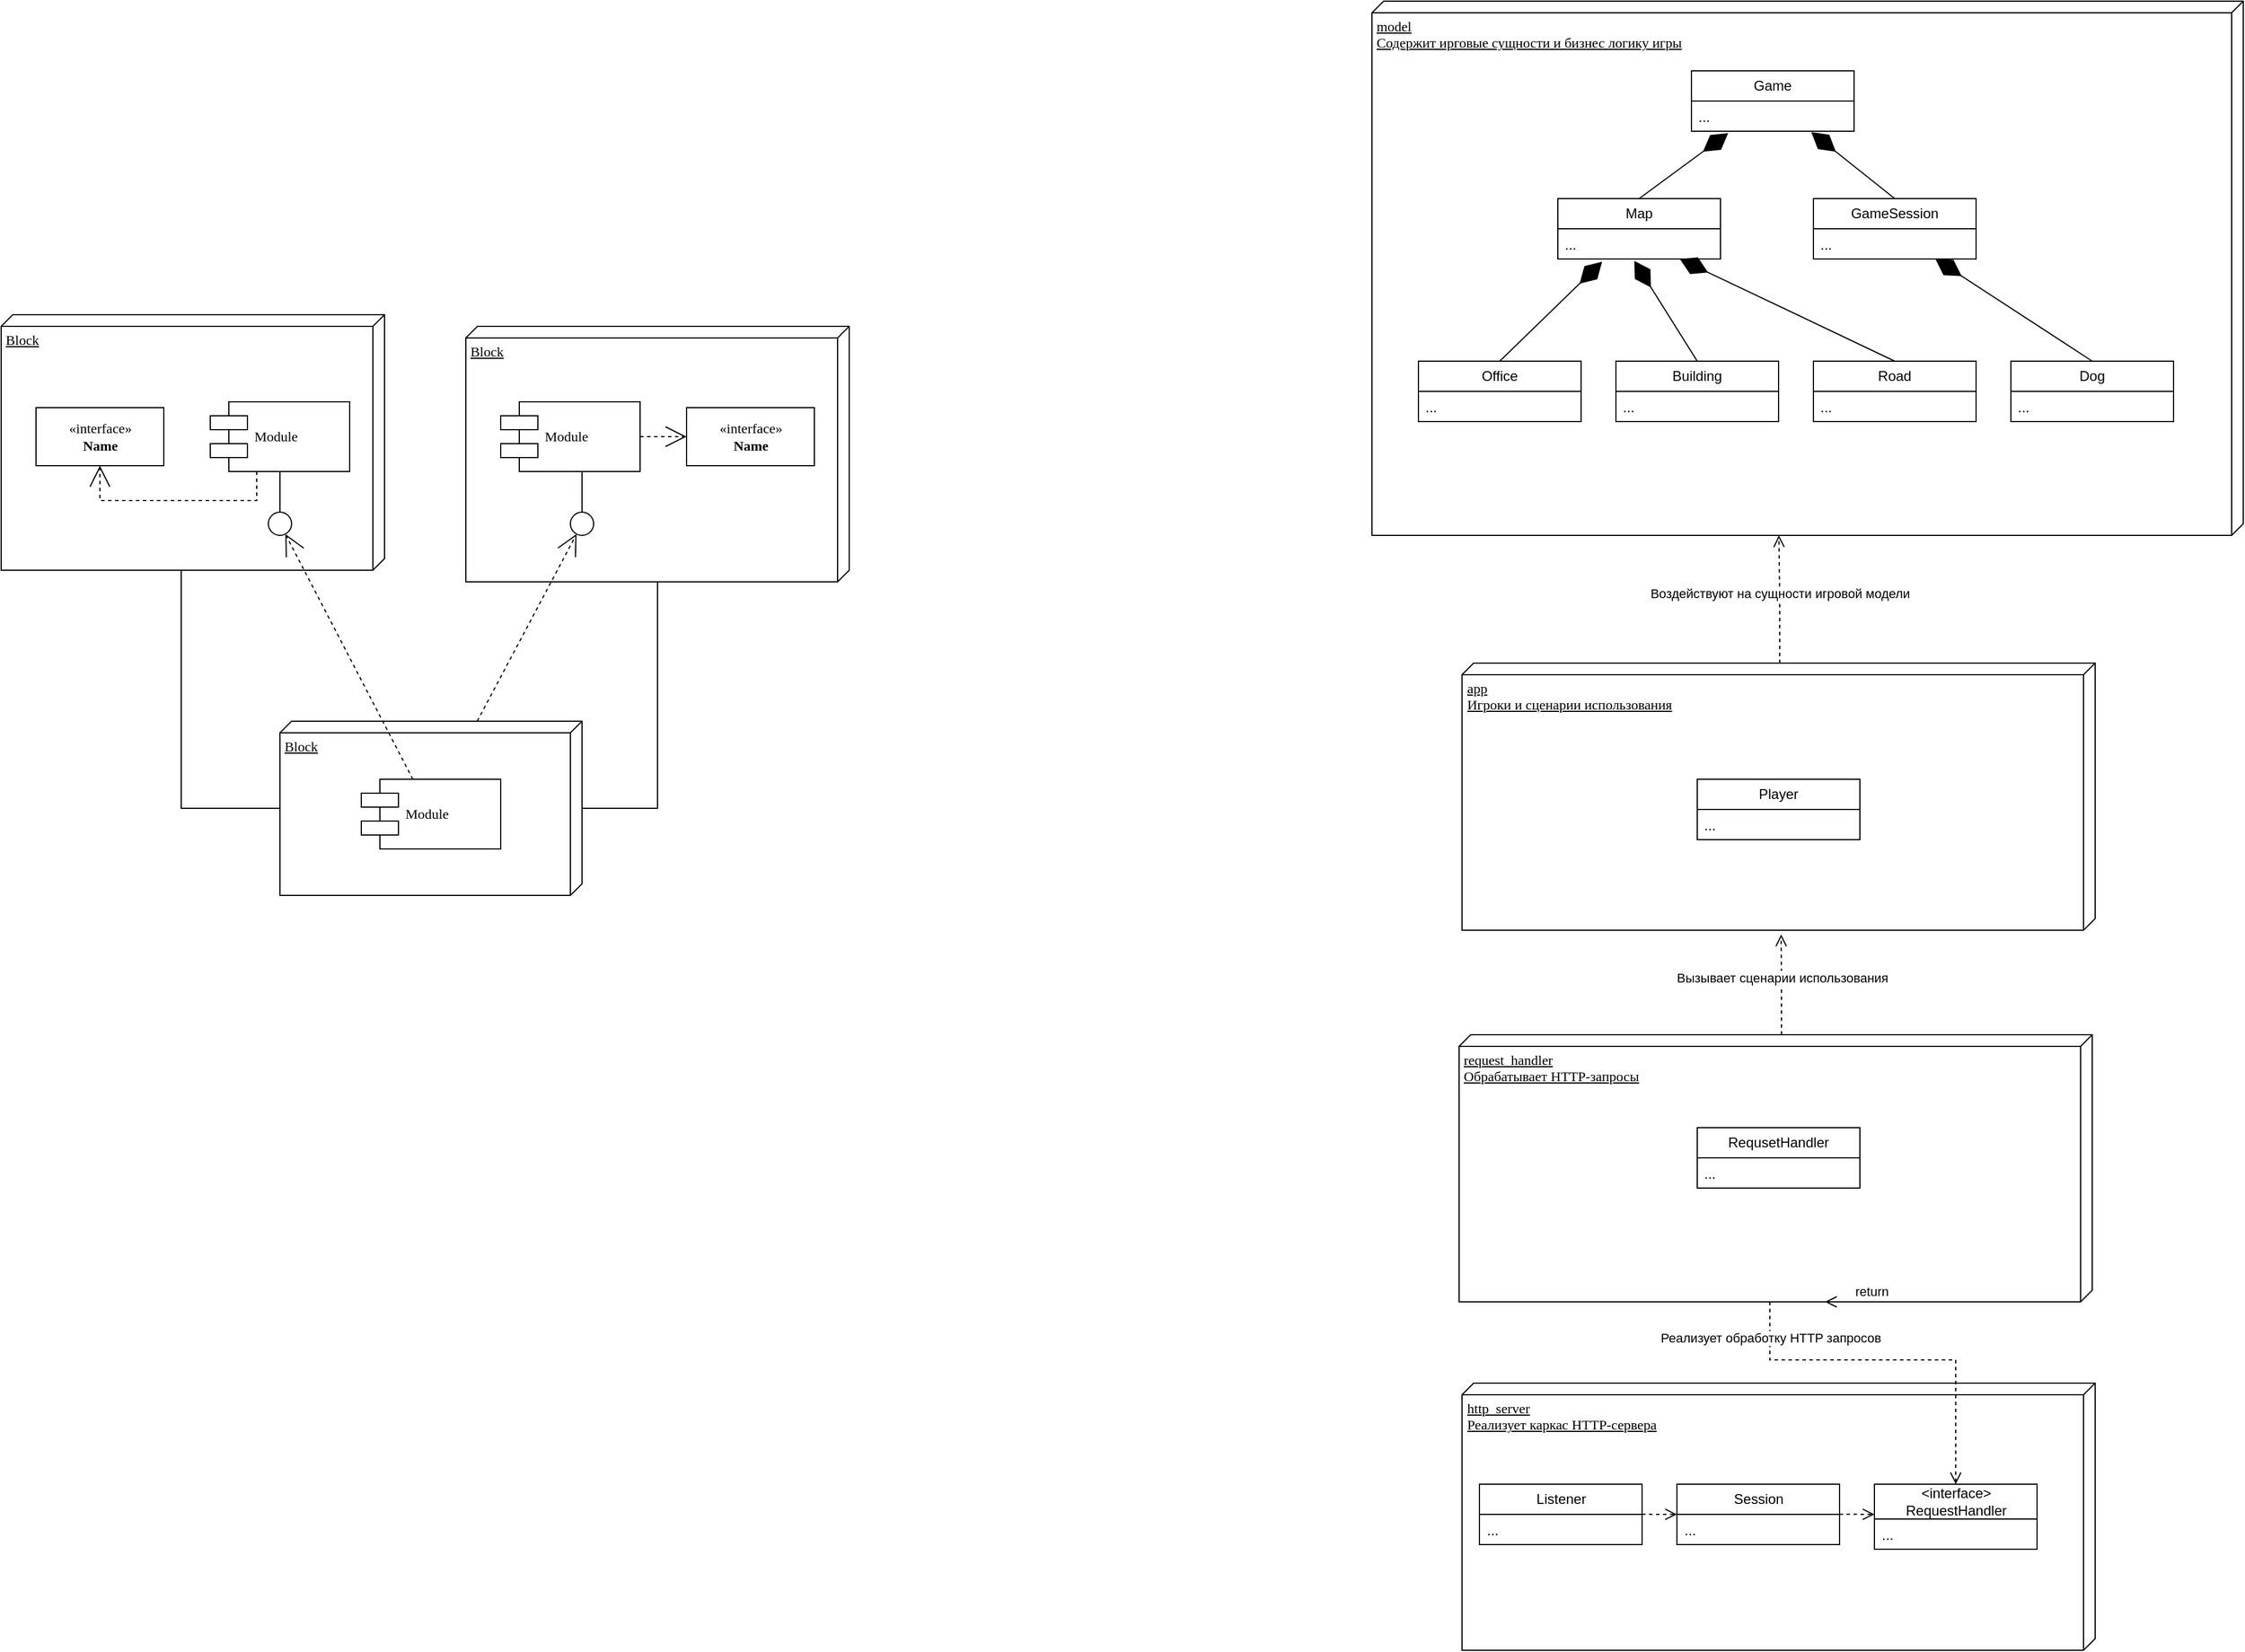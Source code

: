 <mxfile version="21.4.0" type="device">
  <diagram name="Page-1" id="5f0bae14-7c28-e335-631c-24af17079c00">
    <mxGraphModel dx="4945" dy="2050" grid="1" gridSize="10" guides="1" tooltips="1" connect="1" arrows="1" fold="1" page="1" pageScale="1" pageWidth="1100" pageHeight="850" background="none" math="0" shadow="0">
      <root>
        <mxCell id="0" />
        <mxCell id="1" parent="0" />
        <mxCell id="39150e848f15840c-1" value="Block" style="verticalAlign=top;align=left;spacingTop=8;spacingLeft=2;spacingRight=12;shape=cube;size=10;direction=south;fontStyle=4;html=1;rounded=0;shadow=0;comic=0;labelBackgroundColor=none;strokeWidth=1;fontFamily=Verdana;fontSize=12" parent="1" vertex="1">
          <mxGeometry x="-1160" y="340" width="330" height="220" as="geometry" />
        </mxCell>
        <mxCell id="39150e848f15840c-2" value="Block" style="verticalAlign=top;align=left;spacingTop=8;spacingLeft=2;spacingRight=12;shape=cube;size=10;direction=south;fontStyle=4;html=1;rounded=0;shadow=0;comic=0;labelBackgroundColor=none;strokeWidth=1;fontFamily=Verdana;fontSize=12" parent="1" vertex="1">
          <mxGeometry x="-760" y="350" width="330" height="220" as="geometry" />
        </mxCell>
        <mxCell id="39150e848f15840c-3" value="Block" style="verticalAlign=top;align=left;spacingTop=8;spacingLeft=2;spacingRight=12;shape=cube;size=10;direction=south;fontStyle=4;html=1;rounded=0;shadow=0;comic=0;labelBackgroundColor=none;strokeWidth=1;fontFamily=Verdana;fontSize=12" parent="1" vertex="1">
          <mxGeometry x="-920" y="690" width="260" height="150" as="geometry" />
        </mxCell>
        <mxCell id="39150e848f15840c-4" value="&amp;laquo;interface&amp;raquo;&lt;br&gt;&lt;b&gt;Name&lt;/b&gt;" style="html=1;rounded=0;shadow=0;comic=0;labelBackgroundColor=none;strokeWidth=1;fontFamily=Verdana;fontSize=12;align=center;" parent="1" vertex="1">
          <mxGeometry x="-1130" y="420" width="110" height="50" as="geometry" />
        </mxCell>
        <mxCell id="39150e848f15840c-5" value="Module" style="shape=component;align=left;spacingLeft=36;rounded=0;shadow=0;comic=0;labelBackgroundColor=none;strokeWidth=1;fontFamily=Verdana;fontSize=12;html=1;" parent="1" vertex="1">
          <mxGeometry x="-980" y="415" width="120" height="60" as="geometry" />
        </mxCell>
        <mxCell id="39150e848f15840c-6" value="" style="ellipse;whiteSpace=wrap;html=1;rounded=0;shadow=0;comic=0;labelBackgroundColor=none;strokeWidth=1;fontFamily=Verdana;fontSize=12;align=center;" parent="1" vertex="1">
          <mxGeometry x="-930" y="510" width="20" height="20" as="geometry" />
        </mxCell>
        <mxCell id="39150e848f15840c-7" value="Module" style="shape=component;align=left;spacingLeft=36;rounded=0;shadow=0;comic=0;labelBackgroundColor=none;strokeWidth=1;fontFamily=Verdana;fontSize=12;html=1;" parent="1" vertex="1">
          <mxGeometry x="-730" y="415" width="120" height="60" as="geometry" />
        </mxCell>
        <mxCell id="39150e848f15840c-8" value="&amp;laquo;interface&amp;raquo;&lt;br&gt;&lt;b&gt;Name&lt;/b&gt;" style="html=1;rounded=0;shadow=0;comic=0;labelBackgroundColor=none;strokeWidth=1;fontFamily=Verdana;fontSize=12;align=center;" parent="1" vertex="1">
          <mxGeometry x="-570" y="420" width="110" height="50" as="geometry" />
        </mxCell>
        <mxCell id="39150e848f15840c-9" value="" style="ellipse;whiteSpace=wrap;html=1;rounded=0;shadow=0;comic=0;labelBackgroundColor=none;strokeWidth=1;fontFamily=Verdana;fontSize=12;align=center;" parent="1" vertex="1">
          <mxGeometry x="-670" y="510" width="20" height="20" as="geometry" />
        </mxCell>
        <mxCell id="39150e848f15840c-10" value="Module" style="shape=component;align=left;spacingLeft=36;rounded=0;shadow=0;comic=0;labelBackgroundColor=none;strokeWidth=1;fontFamily=Verdana;fontSize=12;html=1;" parent="1" vertex="1">
          <mxGeometry x="-850" y="740" width="120" height="60" as="geometry" />
        </mxCell>
        <mxCell id="39150e848f15840c-11" style="edgeStyle=none;rounded=0;html=1;dashed=1;labelBackgroundColor=none;startArrow=none;startFill=0;startSize=8;endArrow=open;endFill=0;endSize=16;fontFamily=Verdana;fontSize=12;" parent="1" source="39150e848f15840c-10" target="39150e848f15840c-6" edge="1">
          <mxGeometry relative="1" as="geometry" />
        </mxCell>
        <mxCell id="39150e848f15840c-12" style="edgeStyle=none;rounded=0;html=1;dashed=1;labelBackgroundColor=none;startArrow=none;startFill=0;startSize=8;endArrow=open;endFill=0;endSize=16;fontFamily=Verdana;fontSize=12;" parent="1" source="39150e848f15840c-3" target="39150e848f15840c-9" edge="1">
          <mxGeometry relative="1" as="geometry" />
        </mxCell>
        <mxCell id="39150e848f15840c-13" style="edgeStyle=elbowEdgeStyle;rounded=0;html=1;labelBackgroundColor=none;startArrow=none;startFill=0;startSize=8;endArrow=none;endFill=0;endSize=16;fontFamily=Verdana;fontSize=12;" parent="1" source="39150e848f15840c-9" target="39150e848f15840c-7" edge="1">
          <mxGeometry relative="1" as="geometry" />
        </mxCell>
        <mxCell id="39150e848f15840c-14" style="edgeStyle=elbowEdgeStyle;rounded=0;html=1;labelBackgroundColor=none;startArrow=none;startFill=0;startSize=8;endArrow=none;endFill=0;endSize=16;fontFamily=Verdana;fontSize=12;" parent="1" source="39150e848f15840c-6" target="39150e848f15840c-5" edge="1">
          <mxGeometry relative="1" as="geometry" />
        </mxCell>
        <mxCell id="39150e848f15840c-15" style="edgeStyle=orthogonalEdgeStyle;rounded=0;html=1;labelBackgroundColor=none;startArrow=none;startFill=0;startSize=8;endArrow=open;endFill=0;endSize=16;fontFamily=Verdana;fontSize=12;dashed=1;" parent="1" source="39150e848f15840c-5" target="39150e848f15840c-4" edge="1">
          <mxGeometry relative="1" as="geometry">
            <Array as="points">
              <mxPoint x="-940" y="500" />
              <mxPoint x="-1075" y="500" />
            </Array>
          </mxGeometry>
        </mxCell>
        <mxCell id="39150e848f15840c-16" style="edgeStyle=orthogonalEdgeStyle;rounded=0;html=1;dashed=1;labelBackgroundColor=none;startArrow=none;startFill=0;startSize=8;endArrow=open;endFill=0;endSize=16;fontFamily=Verdana;fontSize=12;" parent="1" source="39150e848f15840c-7" target="39150e848f15840c-8" edge="1">
          <mxGeometry relative="1" as="geometry" />
        </mxCell>
        <mxCell id="39150e848f15840c-17" style="edgeStyle=orthogonalEdgeStyle;rounded=0;html=1;labelBackgroundColor=none;startArrow=none;startFill=0;startSize=8;endArrow=none;endFill=0;endSize=16;fontFamily=Verdana;fontSize=12;" parent="1" source="39150e848f15840c-3" target="39150e848f15840c-2" edge="1">
          <mxGeometry relative="1" as="geometry">
            <Array as="points">
              <mxPoint x="-595" y="765" />
            </Array>
          </mxGeometry>
        </mxCell>
        <mxCell id="39150e848f15840c-18" style="edgeStyle=orthogonalEdgeStyle;rounded=0;html=1;labelBackgroundColor=none;startArrow=none;startFill=0;startSize=8;endArrow=none;endFill=0;endSize=16;fontFamily=Verdana;fontSize=12;" parent="1" source="39150e848f15840c-3" target="39150e848f15840c-1" edge="1">
          <mxGeometry relative="1" as="geometry">
            <Array as="points">
              <mxPoint x="-1005" y="765" />
            </Array>
          </mxGeometry>
        </mxCell>
        <mxCell id="SQ1B-HtEB6s-HyAY4ZvZ-1" value="model&lt;br&gt;Содержит ирговые сущности и бизнес логику игры" style="verticalAlign=top;align=left;spacingTop=8;spacingLeft=2;spacingRight=12;shape=cube;size=10;direction=south;fontStyle=4;html=1;rounded=0;shadow=0;comic=0;labelBackgroundColor=none;strokeWidth=1;fontFamily=Verdana;fontSize=12" vertex="1" parent="1">
          <mxGeometry x="20" y="70" width="750" height="460" as="geometry" />
        </mxCell>
        <mxCell id="SQ1B-HtEB6s-HyAY4ZvZ-18" value="Game" style="swimlane;fontStyle=0;childLayout=stackLayout;horizontal=1;startSize=26;fillColor=none;horizontalStack=0;resizeParent=1;resizeParentMax=0;resizeLast=0;collapsible=1;marginBottom=0;whiteSpace=wrap;html=1;" vertex="1" parent="1">
          <mxGeometry x="295" y="130" width="140" height="52" as="geometry">
            <mxRectangle x="295" y="130" width="70" height="30" as="alternateBounds" />
          </mxGeometry>
        </mxCell>
        <mxCell id="SQ1B-HtEB6s-HyAY4ZvZ-19" value="..." style="text;strokeColor=none;fillColor=none;align=left;verticalAlign=top;spacingLeft=4;spacingRight=4;overflow=hidden;rotatable=0;points=[[0,0.5],[1,0.5]];portConstraint=eastwest;whiteSpace=wrap;html=1;" vertex="1" parent="SQ1B-HtEB6s-HyAY4ZvZ-18">
          <mxGeometry y="26" width="140" height="26" as="geometry" />
        </mxCell>
        <mxCell id="SQ1B-HtEB6s-HyAY4ZvZ-36" value="Map" style="swimlane;fontStyle=0;childLayout=stackLayout;horizontal=1;startSize=26;fillColor=none;horizontalStack=0;resizeParent=1;resizeParentMax=0;resizeLast=0;collapsible=1;marginBottom=0;whiteSpace=wrap;html=1;" vertex="1" parent="1">
          <mxGeometry x="180" y="240" width="140" height="52" as="geometry">
            <mxRectangle x="295" y="130" width="70" height="30" as="alternateBounds" />
          </mxGeometry>
        </mxCell>
        <mxCell id="SQ1B-HtEB6s-HyAY4ZvZ-37" value="..." style="text;strokeColor=none;fillColor=none;align=left;verticalAlign=top;spacingLeft=4;spacingRight=4;overflow=hidden;rotatable=0;points=[[0,0.5],[1,0.5]];portConstraint=eastwest;whiteSpace=wrap;html=1;" vertex="1" parent="SQ1B-HtEB6s-HyAY4ZvZ-36">
          <mxGeometry y="26" width="140" height="26" as="geometry" />
        </mxCell>
        <mxCell id="SQ1B-HtEB6s-HyAY4ZvZ-39" value="" style="endArrow=diamondThin;endFill=1;endSize=24;html=1;rounded=0;exitX=0.5;exitY=0;exitDx=0;exitDy=0;entryX=0.226;entryY=1.062;entryDx=0;entryDy=0;entryPerimeter=0;" edge="1" parent="1" source="SQ1B-HtEB6s-HyAY4ZvZ-36" target="SQ1B-HtEB6s-HyAY4ZvZ-19">
          <mxGeometry width="160" relative="1" as="geometry">
            <mxPoint x="240" y="220" as="sourcePoint" />
            <mxPoint x="400" y="220" as="targetPoint" />
            <Array as="points" />
          </mxGeometry>
        </mxCell>
        <mxCell id="SQ1B-HtEB6s-HyAY4ZvZ-41" value="GameSession" style="swimlane;fontStyle=0;childLayout=stackLayout;horizontal=1;startSize=26;fillColor=none;horizontalStack=0;resizeParent=1;resizeParentMax=0;resizeLast=0;collapsible=1;marginBottom=0;whiteSpace=wrap;html=1;" vertex="1" parent="1">
          <mxGeometry x="400" y="240" width="140" height="52" as="geometry">
            <mxRectangle x="295" y="130" width="70" height="30" as="alternateBounds" />
          </mxGeometry>
        </mxCell>
        <mxCell id="SQ1B-HtEB6s-HyAY4ZvZ-42" value="..." style="text;strokeColor=none;fillColor=none;align=left;verticalAlign=top;spacingLeft=4;spacingRight=4;overflow=hidden;rotatable=0;points=[[0,0.5],[1,0.5]];portConstraint=eastwest;whiteSpace=wrap;html=1;" vertex="1" parent="SQ1B-HtEB6s-HyAY4ZvZ-41">
          <mxGeometry y="26" width="140" height="26" as="geometry" />
        </mxCell>
        <mxCell id="SQ1B-HtEB6s-HyAY4ZvZ-43" value="" style="endArrow=diamondThin;endFill=1;endSize=24;html=1;rounded=0;exitX=0.5;exitY=0;exitDx=0;exitDy=0;entryX=0.737;entryY=1.031;entryDx=0;entryDy=0;entryPerimeter=0;" edge="1" parent="1" source="SQ1B-HtEB6s-HyAY4ZvZ-41" target="SQ1B-HtEB6s-HyAY4ZvZ-19">
          <mxGeometry width="160" relative="1" as="geometry">
            <mxPoint x="280" y="230" as="sourcePoint" />
            <mxPoint x="440" y="230" as="targetPoint" />
          </mxGeometry>
        </mxCell>
        <mxCell id="SQ1B-HtEB6s-HyAY4ZvZ-45" value="app&lt;br&gt;Игроки и сценарии использования" style="verticalAlign=top;align=left;spacingTop=8;spacingLeft=2;spacingRight=12;shape=cube;size=10;direction=south;fontStyle=4;html=1;rounded=0;shadow=0;comic=0;labelBackgroundColor=none;strokeWidth=1;fontFamily=Verdana;fontSize=12" vertex="1" parent="1">
          <mxGeometry x="97.5" y="640" width="545" height="230" as="geometry" />
        </mxCell>
        <mxCell id="SQ1B-HtEB6s-HyAY4ZvZ-46" value="Player" style="swimlane;fontStyle=0;childLayout=stackLayout;horizontal=1;startSize=26;fillColor=none;horizontalStack=0;resizeParent=1;resizeParentMax=0;resizeLast=0;collapsible=1;marginBottom=0;whiteSpace=wrap;html=1;" vertex="1" parent="1">
          <mxGeometry x="300" y="740" width="140" height="52" as="geometry">
            <mxRectangle x="295" y="130" width="70" height="30" as="alternateBounds" />
          </mxGeometry>
        </mxCell>
        <mxCell id="SQ1B-HtEB6s-HyAY4ZvZ-47" value="..." style="text;strokeColor=none;fillColor=none;align=left;verticalAlign=top;spacingLeft=4;spacingRight=4;overflow=hidden;rotatable=0;points=[[0,0.5],[1,0.5]];portConstraint=eastwest;whiteSpace=wrap;html=1;" vertex="1" parent="SQ1B-HtEB6s-HyAY4ZvZ-46">
          <mxGeometry y="26" width="140" height="26" as="geometry" />
        </mxCell>
        <mxCell id="SQ1B-HtEB6s-HyAY4ZvZ-52" value="request_handler&lt;br&gt;Обрабатывает HTTP-запросы" style="verticalAlign=top;align=left;spacingTop=8;spacingLeft=2;spacingRight=12;shape=cube;size=10;direction=south;fontStyle=4;html=1;rounded=0;shadow=0;comic=0;labelBackgroundColor=none;strokeWidth=1;fontFamily=Verdana;fontSize=12" vertex="1" parent="1">
          <mxGeometry x="95" y="960" width="545" height="230" as="geometry" />
        </mxCell>
        <mxCell id="SQ1B-HtEB6s-HyAY4ZvZ-53" value="RequsetHandler" style="swimlane;fontStyle=0;childLayout=stackLayout;horizontal=1;startSize=26;fillColor=none;horizontalStack=0;resizeParent=1;resizeParentMax=0;resizeLast=0;collapsible=1;marginBottom=0;whiteSpace=wrap;html=1;" vertex="1" parent="1">
          <mxGeometry x="300" y="1040" width="140" height="52" as="geometry">
            <mxRectangle x="295" y="130" width="70" height="30" as="alternateBounds" />
          </mxGeometry>
        </mxCell>
        <mxCell id="SQ1B-HtEB6s-HyAY4ZvZ-54" value="..." style="text;strokeColor=none;fillColor=none;align=left;verticalAlign=top;spacingLeft=4;spacingRight=4;overflow=hidden;rotatable=0;points=[[0,0.5],[1,0.5]];portConstraint=eastwest;whiteSpace=wrap;html=1;" vertex="1" parent="SQ1B-HtEB6s-HyAY4ZvZ-53">
          <mxGeometry y="26" width="140" height="26" as="geometry" />
        </mxCell>
        <mxCell id="SQ1B-HtEB6s-HyAY4ZvZ-55" value="http_server&lt;br&gt;Реализует каркас HTTP-сервера" style="verticalAlign=top;align=left;spacingTop=8;spacingLeft=2;spacingRight=12;shape=cube;size=10;direction=south;fontStyle=4;html=1;rounded=0;shadow=0;comic=0;labelBackgroundColor=none;strokeWidth=1;fontFamily=Verdana;fontSize=12" vertex="1" parent="1">
          <mxGeometry x="97.5" y="1260" width="545" height="230" as="geometry" />
        </mxCell>
        <mxCell id="SQ1B-HtEB6s-HyAY4ZvZ-56" value="&amp;lt;interface&amp;gt;&lt;br&gt;RequestHandler" style="swimlane;fontStyle=0;childLayout=stackLayout;horizontal=1;startSize=30;fillColor=none;horizontalStack=0;resizeParent=1;resizeParentMax=0;resizeLast=0;collapsible=1;marginBottom=0;whiteSpace=wrap;html=1;" vertex="1" parent="1">
          <mxGeometry x="452.5" y="1347" width="140" height="56" as="geometry">
            <mxRectangle x="295" y="130" width="70" height="30" as="alternateBounds" />
          </mxGeometry>
        </mxCell>
        <mxCell id="SQ1B-HtEB6s-HyAY4ZvZ-57" value="..." style="text;strokeColor=none;fillColor=none;align=left;verticalAlign=top;spacingLeft=4;spacingRight=4;overflow=hidden;rotatable=0;points=[[0,0.5],[1,0.5]];portConstraint=eastwest;whiteSpace=wrap;html=1;" vertex="1" parent="SQ1B-HtEB6s-HyAY4ZvZ-56">
          <mxGeometry y="30" width="140" height="26" as="geometry" />
        </mxCell>
        <mxCell id="SQ1B-HtEB6s-HyAY4ZvZ-58" value="Session" style="swimlane;fontStyle=0;childLayout=stackLayout;horizontal=1;startSize=26;fillColor=none;horizontalStack=0;resizeParent=1;resizeParentMax=0;resizeLast=0;collapsible=1;marginBottom=0;whiteSpace=wrap;html=1;" vertex="1" parent="1">
          <mxGeometry x="282.5" y="1347" width="140" height="52" as="geometry">
            <mxRectangle x="295" y="130" width="70" height="30" as="alternateBounds" />
          </mxGeometry>
        </mxCell>
        <mxCell id="SQ1B-HtEB6s-HyAY4ZvZ-59" value="..." style="text;strokeColor=none;fillColor=none;align=left;verticalAlign=top;spacingLeft=4;spacingRight=4;overflow=hidden;rotatable=0;points=[[0,0.5],[1,0.5]];portConstraint=eastwest;whiteSpace=wrap;html=1;" vertex="1" parent="SQ1B-HtEB6s-HyAY4ZvZ-58">
          <mxGeometry y="26" width="140" height="26" as="geometry" />
        </mxCell>
        <mxCell id="SQ1B-HtEB6s-HyAY4ZvZ-60" value="Listener" style="swimlane;fontStyle=0;childLayout=stackLayout;horizontal=1;startSize=26;fillColor=none;horizontalStack=0;resizeParent=1;resizeParentMax=0;resizeLast=0;collapsible=1;marginBottom=0;whiteSpace=wrap;html=1;" vertex="1" parent="1">
          <mxGeometry x="112.5" y="1347" width="140" height="52" as="geometry">
            <mxRectangle x="295" y="130" width="70" height="30" as="alternateBounds" />
          </mxGeometry>
        </mxCell>
        <mxCell id="SQ1B-HtEB6s-HyAY4ZvZ-61" value="..." style="text;strokeColor=none;fillColor=none;align=left;verticalAlign=top;spacingLeft=4;spacingRight=4;overflow=hidden;rotatable=0;points=[[0,0.5],[1,0.5]];portConstraint=eastwest;whiteSpace=wrap;html=1;" vertex="1" parent="SQ1B-HtEB6s-HyAY4ZvZ-60">
          <mxGeometry y="26" width="140" height="26" as="geometry" />
        </mxCell>
        <mxCell id="SQ1B-HtEB6s-HyAY4ZvZ-62" value="Реализует обработку HTTP запросов" style="html=1;verticalAlign=bottom;endArrow=open;dashed=1;endSize=8;edgeStyle=elbowEdgeStyle;elbow=vertical;curved=0;rounded=0;exitX=0;exitY=0;exitDx=230;exitDy=277.5;exitPerimeter=0;" edge="1" parent="1" source="SQ1B-HtEB6s-HyAY4ZvZ-52" target="SQ1B-HtEB6s-HyAY4ZvZ-56">
          <mxGeometry x="-0.748" relative="1" as="geometry">
            <mxPoint x="402.5" y="1220" as="sourcePoint" />
            <mxPoint x="322.5" y="1220" as="targetPoint" />
            <Array as="points">
              <mxPoint x="442.5" y="1240" />
            </Array>
            <mxPoint as="offset" />
          </mxGeometry>
        </mxCell>
        <mxCell id="SQ1B-HtEB6s-HyAY4ZvZ-63" value="" style="html=1;verticalAlign=bottom;endArrow=open;dashed=1;endSize=8;edgeStyle=elbowEdgeStyle;elbow=vertical;curved=0;rounded=0;entryX=0;entryY=0.5;entryDx=0;entryDy=0;" edge="1" parent="1" target="SQ1B-HtEB6s-HyAY4ZvZ-58">
          <mxGeometry x="-0.6" y="30" relative="1" as="geometry">
            <mxPoint x="252.5" y="1372.91" as="sourcePoint" />
            <mxPoint x="272.5" y="1372.91" as="targetPoint" />
            <mxPoint as="offset" />
          </mxGeometry>
        </mxCell>
        <mxCell id="SQ1B-HtEB6s-HyAY4ZvZ-65" value="" style="html=1;verticalAlign=bottom;endArrow=open;dashed=1;endSize=8;edgeStyle=elbowEdgeStyle;elbow=vertical;curved=0;rounded=0;entryX=0;entryY=0.5;entryDx=0;entryDy=0;" edge="1" parent="1">
          <mxGeometry x="-0.6" y="30" relative="1" as="geometry">
            <mxPoint x="422.5" y="1372.87" as="sourcePoint" />
            <mxPoint x="452.5" y="1372.96" as="targetPoint" />
            <mxPoint as="offset" />
          </mxGeometry>
        </mxCell>
        <mxCell id="SQ1B-HtEB6s-HyAY4ZvZ-66" value="Office" style="swimlane;fontStyle=0;childLayout=stackLayout;horizontal=1;startSize=26;fillColor=none;horizontalStack=0;resizeParent=1;resizeParentMax=0;resizeLast=0;collapsible=1;marginBottom=0;whiteSpace=wrap;html=1;" vertex="1" parent="1">
          <mxGeometry x="60" y="380" width="140" height="52" as="geometry">
            <mxRectangle x="295" y="130" width="70" height="30" as="alternateBounds" />
          </mxGeometry>
        </mxCell>
        <mxCell id="SQ1B-HtEB6s-HyAY4ZvZ-67" value="..." style="text;strokeColor=none;fillColor=none;align=left;verticalAlign=top;spacingLeft=4;spacingRight=4;overflow=hidden;rotatable=0;points=[[0,0.5],[1,0.5]];portConstraint=eastwest;whiteSpace=wrap;html=1;" vertex="1" parent="SQ1B-HtEB6s-HyAY4ZvZ-66">
          <mxGeometry y="26" width="140" height="26" as="geometry" />
        </mxCell>
        <mxCell id="SQ1B-HtEB6s-HyAY4ZvZ-68" value="Building" style="swimlane;fontStyle=0;childLayout=stackLayout;horizontal=1;startSize=26;fillColor=none;horizontalStack=0;resizeParent=1;resizeParentMax=0;resizeLast=0;collapsible=1;marginBottom=0;whiteSpace=wrap;html=1;" vertex="1" parent="1">
          <mxGeometry x="230" y="380" width="140" height="52" as="geometry">
            <mxRectangle x="295" y="130" width="70" height="30" as="alternateBounds" />
          </mxGeometry>
        </mxCell>
        <mxCell id="SQ1B-HtEB6s-HyAY4ZvZ-69" value="..." style="text;strokeColor=none;fillColor=none;align=left;verticalAlign=top;spacingLeft=4;spacingRight=4;overflow=hidden;rotatable=0;points=[[0,0.5],[1,0.5]];portConstraint=eastwest;whiteSpace=wrap;html=1;" vertex="1" parent="SQ1B-HtEB6s-HyAY4ZvZ-68">
          <mxGeometry y="26" width="140" height="26" as="geometry" />
        </mxCell>
        <mxCell id="SQ1B-HtEB6s-HyAY4ZvZ-70" value="Road" style="swimlane;fontStyle=0;childLayout=stackLayout;horizontal=1;startSize=26;fillColor=none;horizontalStack=0;resizeParent=1;resizeParentMax=0;resizeLast=0;collapsible=1;marginBottom=0;whiteSpace=wrap;html=1;" vertex="1" parent="1">
          <mxGeometry x="400" y="380" width="140" height="52" as="geometry">
            <mxRectangle x="295" y="130" width="70" height="30" as="alternateBounds" />
          </mxGeometry>
        </mxCell>
        <mxCell id="SQ1B-HtEB6s-HyAY4ZvZ-71" value="..." style="text;strokeColor=none;fillColor=none;align=left;verticalAlign=top;spacingLeft=4;spacingRight=4;overflow=hidden;rotatable=0;points=[[0,0.5],[1,0.5]];portConstraint=eastwest;whiteSpace=wrap;html=1;" vertex="1" parent="SQ1B-HtEB6s-HyAY4ZvZ-70">
          <mxGeometry y="26" width="140" height="26" as="geometry" />
        </mxCell>
        <mxCell id="SQ1B-HtEB6s-HyAY4ZvZ-72" value="" style="endArrow=diamondThin;endFill=1;endSize=24;html=1;rounded=0;exitX=0.5;exitY=0;exitDx=0;exitDy=0;entryX=0.272;entryY=1.092;entryDx=0;entryDy=0;entryPerimeter=0;" edge="1" parent="1" source="SQ1B-HtEB6s-HyAY4ZvZ-66" target="SQ1B-HtEB6s-HyAY4ZvZ-37">
          <mxGeometry width="160" relative="1" as="geometry">
            <mxPoint x="123" y="380" as="sourcePoint" />
            <mxPoint x="200" y="324" as="targetPoint" />
            <Array as="points" />
          </mxGeometry>
        </mxCell>
        <mxCell id="SQ1B-HtEB6s-HyAY4ZvZ-73" value="" style="endArrow=diamondThin;endFill=1;endSize=24;html=1;rounded=0;exitX=0.5;exitY=0;exitDx=0;exitDy=0;entryX=0.47;entryY=1.062;entryDx=0;entryDy=0;entryPerimeter=0;" edge="1" parent="1" source="SQ1B-HtEB6s-HyAY4ZvZ-68" target="SQ1B-HtEB6s-HyAY4ZvZ-37">
          <mxGeometry width="160" relative="1" as="geometry">
            <mxPoint x="270" y="366" as="sourcePoint" />
            <mxPoint x="347" y="310" as="targetPoint" />
            <Array as="points" />
          </mxGeometry>
        </mxCell>
        <mxCell id="SQ1B-HtEB6s-HyAY4ZvZ-74" value="" style="endArrow=diamondThin;endFill=1;endSize=24;html=1;rounded=0;exitX=0.5;exitY=0;exitDx=0;exitDy=0;entryX=0.75;entryY=1;entryDx=0;entryDy=0;" edge="1" parent="1" source="SQ1B-HtEB6s-HyAY4ZvZ-70" target="SQ1B-HtEB6s-HyAY4ZvZ-36">
          <mxGeometry width="160" relative="1" as="geometry">
            <mxPoint x="320" y="366" as="sourcePoint" />
            <mxPoint x="397" y="310" as="targetPoint" />
            <Array as="points" />
          </mxGeometry>
        </mxCell>
        <mxCell id="SQ1B-HtEB6s-HyAY4ZvZ-75" value="Dog" style="swimlane;fontStyle=0;childLayout=stackLayout;horizontal=1;startSize=26;fillColor=none;horizontalStack=0;resizeParent=1;resizeParentMax=0;resizeLast=0;collapsible=1;marginBottom=0;whiteSpace=wrap;html=1;" vertex="1" parent="1">
          <mxGeometry x="570" y="380" width="140" height="52" as="geometry">
            <mxRectangle x="295" y="130" width="70" height="30" as="alternateBounds" />
          </mxGeometry>
        </mxCell>
        <mxCell id="SQ1B-HtEB6s-HyAY4ZvZ-76" value="..." style="text;strokeColor=none;fillColor=none;align=left;verticalAlign=top;spacingLeft=4;spacingRight=4;overflow=hidden;rotatable=0;points=[[0,0.5],[1,0.5]];portConstraint=eastwest;whiteSpace=wrap;html=1;" vertex="1" parent="SQ1B-HtEB6s-HyAY4ZvZ-75">
          <mxGeometry y="26" width="140" height="26" as="geometry" />
        </mxCell>
        <mxCell id="SQ1B-HtEB6s-HyAY4ZvZ-78" value="" style="endArrow=diamondThin;endFill=1;endSize=24;html=1;rounded=0;exitX=0.5;exitY=0;exitDx=0;exitDy=0;entryX=0.75;entryY=1;entryDx=0;entryDy=0;" edge="1" parent="1" source="SQ1B-HtEB6s-HyAY4ZvZ-75" target="SQ1B-HtEB6s-HyAY4ZvZ-41">
          <mxGeometry width="160" relative="1" as="geometry">
            <mxPoint x="565.5" y="356" as="sourcePoint" />
            <mxPoint x="470" y="300" as="targetPoint" />
            <Array as="points" />
          </mxGeometry>
        </mxCell>
        <mxCell id="SQ1B-HtEB6s-HyAY4ZvZ-79" value="return" style="html=1;verticalAlign=bottom;endArrow=open;dashed=1;endSize=8;edgeStyle=elbowEdgeStyle;elbow=vertical;curved=0;rounded=0;" edge="1" parent="1">
          <mxGeometry relative="1" as="geometry">
            <mxPoint x="490" y="1190" as="sourcePoint" />
            <mxPoint x="410" y="1190" as="targetPoint" />
          </mxGeometry>
        </mxCell>
        <mxCell id="SQ1B-HtEB6s-HyAY4ZvZ-80" value="Вызывает сценарии использования" style="html=1;verticalAlign=bottom;endArrow=open;dashed=1;endSize=8;edgeStyle=elbowEdgeStyle;elbow=vertical;curved=0;rounded=0;exitX=0;exitY=0;exitDx=0;exitDy=267.5;exitPerimeter=0;entryX=1.016;entryY=0.496;entryDx=0;entryDy=0;entryPerimeter=0;" edge="1" parent="1" source="SQ1B-HtEB6s-HyAY4ZvZ-52" target="SQ1B-HtEB6s-HyAY4ZvZ-45">
          <mxGeometry x="-0.077" relative="1" as="geometry">
            <mxPoint x="390" y="910" as="sourcePoint" />
            <mxPoint x="310" y="910" as="targetPoint" />
            <mxPoint as="offset" />
          </mxGeometry>
        </mxCell>
        <mxCell id="SQ1B-HtEB6s-HyAY4ZvZ-81" value="Воздействуют на сущности игровой модели" style="html=1;verticalAlign=bottom;endArrow=open;dashed=1;endSize=8;edgeStyle=elbowEdgeStyle;elbow=vertical;curved=0;rounded=0;exitX=0;exitY=0;exitDx=0;exitDy=267.5;exitPerimeter=0;entryX=1;entryY=0.533;entryDx=0;entryDy=0;entryPerimeter=0;" edge="1" parent="1" target="SQ1B-HtEB6s-HyAY4ZvZ-1">
          <mxGeometry x="-0.077" relative="1" as="geometry">
            <mxPoint x="371" y="640" as="sourcePoint" />
            <mxPoint x="370" y="554" as="targetPoint" />
            <mxPoint as="offset" />
          </mxGeometry>
        </mxCell>
      </root>
    </mxGraphModel>
  </diagram>
</mxfile>
